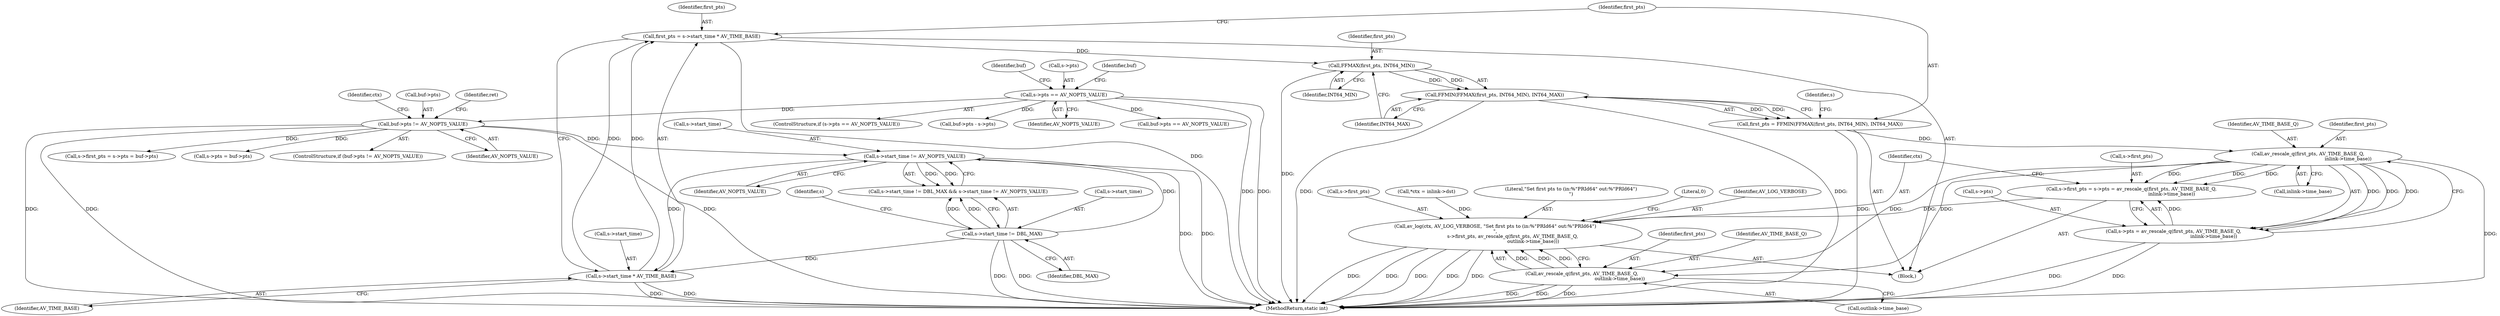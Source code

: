 digraph "0_FFmpeg_cdd5df8189ff1537f7abe8defe971f80602cc2d2@integer" {
"1000178" [label="(Call,first_pts = s->start_time * AV_TIME_BASE)"];
"1000180" [label="(Call,s->start_time * AV_TIME_BASE)"];
"1000171" [label="(Call,s->start_time != AV_NOPTS_VALUE)"];
"1000166" [label="(Call,s->start_time != DBL_MAX)"];
"1000145" [label="(Call,buf->pts != AV_NOPTS_VALUE)"];
"1000138" [label="(Call,s->pts == AV_NOPTS_VALUE)"];
"1000188" [label="(Call,FFMAX(first_pts, INT64_MIN))"];
"1000187" [label="(Call,FFMIN(FFMAX(first_pts, INT64_MIN), INT64_MAX))"];
"1000185" [label="(Call,first_pts = FFMIN(FFMAX(first_pts, INT64_MIN), INT64_MAX))"];
"1000200" [label="(Call,av_rescale_q(first_pts, AV_TIME_BASE_Q,\n                                                     inlink->time_base))"];
"1000192" [label="(Call,s->first_pts = s->pts = av_rescale_q(first_pts, AV_TIME_BASE_Q,\n                                                     inlink->time_base))"];
"1000206" [label="(Call,av_log(ctx, AV_LOG_VERBOSE, \"Set first pts to (in:%\"PRId64\" out:%\"PRId64\")\n\",\n                       s->first_pts, av_rescale_q(first_pts, AV_TIME_BASE_Q,\n                                                  outlink->time_base)))"];
"1000196" [label="(Call,s->pts = av_rescale_q(first_pts, AV_TIME_BASE_Q,\n                                                     inlink->time_base))"];
"1000213" [label="(Call,av_rescale_q(first_pts, AV_TIME_BASE_Q,\n                                                  outlink->time_base))"];
"1000137" [label="(ControlStructure,if (s->pts == AV_NOPTS_VALUE))"];
"1000171" [label="(Call,s->start_time != AV_NOPTS_VALUE)"];
"1000149" [label="(Identifier,AV_NOPTS_VALUE)"];
"1000176" [label="(Block,)"];
"1000214" [label="(Identifier,first_pts)"];
"1000201" [label="(Identifier,first_pts)"];
"1000147" [label="(Identifier,buf)"];
"1000146" [label="(Call,buf->pts)"];
"1000167" [label="(Call,s->start_time)"];
"1000202" [label="(Identifier,AV_TIME_BASE_Q)"];
"1000193" [label="(Call,s->first_pts)"];
"1000213" [label="(Call,av_rescale_q(first_pts, AV_TIME_BASE_Q,\n                                                  outlink->time_base))"];
"1000184" [label="(Identifier,AV_TIME_BASE)"];
"1000208" [label="(Identifier,AV_LOG_VERBOSE)"];
"1000165" [label="(Call,s->start_time != DBL_MAX && s->start_time != AV_NOPTS_VALUE)"];
"1000197" [label="(Call,s->pts)"];
"1000180" [label="(Call,s->start_time * AV_TIME_BASE)"];
"1000152" [label="(Identifier,ret)"];
"1000189" [label="(Identifier,first_pts)"];
"1000175" [label="(Identifier,AV_NOPTS_VALUE)"];
"1000192" [label="(Call,s->first_pts = s->pts = av_rescale_q(first_pts, AV_TIME_BASE_Q,\n                                                     inlink->time_base))"];
"1000178" [label="(Call,first_pts = s->start_time * AV_TIME_BASE)"];
"1000194" [label="(Identifier,s)"];
"1000210" [label="(Call,s->first_pts)"];
"1000139" [label="(Call,s->pts)"];
"1000216" [label="(Call,outlink->time_base)"];
"1000270" [label="(Call,buf->pts - s->pts)"];
"1000170" [label="(Identifier,DBL_MAX)"];
"1000186" [label="(Identifier,first_pts)"];
"1000190" [label="(Identifier,INT64_MIN)"];
"1000249" [label="(Call,buf->pts == AV_NOPTS_VALUE)"];
"1000191" [label="(Identifier,INT64_MAX)"];
"1000166" [label="(Call,s->start_time != DBL_MAX)"];
"1000188" [label="(Call,FFMAX(first_pts, INT64_MIN))"];
"1000477" [label="(MethodReturn,static int)"];
"1000221" [label="(Call,s->first_pts = s->pts = buf->pts)"];
"1000187" [label="(Call,FFMIN(FFMAX(first_pts, INT64_MIN), INT64_MAX))"];
"1000200" [label="(Call,av_rescale_q(first_pts, AV_TIME_BASE_Q,\n                                                     inlink->time_base))"];
"1000173" [label="(Identifier,s)"];
"1000179" [label="(Identifier,first_pts)"];
"1000138" [label="(Call,s->pts == AV_NOPTS_VALUE)"];
"1000111" [label="(Call,*ctx = inlink->dst)"];
"1000209" [label="(Literal,\"Set first pts to (in:%\"PRId64\" out:%\"PRId64\")\n\")"];
"1000225" [label="(Call,s->pts = buf->pts)"];
"1000246" [label="(Literal,0)"];
"1000145" [label="(Call,buf->pts != AV_NOPTS_VALUE)"];
"1000206" [label="(Call,av_log(ctx, AV_LOG_VERBOSE, \"Set first pts to (in:%\"PRId64\" out:%\"PRId64\")\n\",\n                       s->first_pts, av_rescale_q(first_pts, AV_TIME_BASE_Q,\n                                                  outlink->time_base)))"];
"1000172" [label="(Call,s->start_time)"];
"1000215" [label="(Identifier,AV_TIME_BASE_Q)"];
"1000142" [label="(Identifier,AV_NOPTS_VALUE)"];
"1000203" [label="(Call,inlink->time_base)"];
"1000235" [label="(Identifier,ctx)"];
"1000251" [label="(Identifier,buf)"];
"1000196" [label="(Call,s->pts = av_rescale_q(first_pts, AV_TIME_BASE_Q,\n                                                     inlink->time_base))"];
"1000181" [label="(Call,s->start_time)"];
"1000207" [label="(Identifier,ctx)"];
"1000185" [label="(Call,first_pts = FFMIN(FFMAX(first_pts, INT64_MIN), INT64_MAX))"];
"1000144" [label="(ControlStructure,if (buf->pts != AV_NOPTS_VALUE))"];
"1000178" -> "1000176"  [label="AST: "];
"1000178" -> "1000180"  [label="CFG: "];
"1000179" -> "1000178"  [label="AST: "];
"1000180" -> "1000178"  [label="AST: "];
"1000186" -> "1000178"  [label="CFG: "];
"1000178" -> "1000477"  [label="DDG: "];
"1000180" -> "1000178"  [label="DDG: "];
"1000180" -> "1000178"  [label="DDG: "];
"1000178" -> "1000188"  [label="DDG: "];
"1000180" -> "1000184"  [label="CFG: "];
"1000181" -> "1000180"  [label="AST: "];
"1000184" -> "1000180"  [label="AST: "];
"1000180" -> "1000477"  [label="DDG: "];
"1000180" -> "1000477"  [label="DDG: "];
"1000171" -> "1000180"  [label="DDG: "];
"1000166" -> "1000180"  [label="DDG: "];
"1000171" -> "1000165"  [label="AST: "];
"1000171" -> "1000175"  [label="CFG: "];
"1000172" -> "1000171"  [label="AST: "];
"1000175" -> "1000171"  [label="AST: "];
"1000165" -> "1000171"  [label="CFG: "];
"1000171" -> "1000477"  [label="DDG: "];
"1000171" -> "1000477"  [label="DDG: "];
"1000171" -> "1000165"  [label="DDG: "];
"1000171" -> "1000165"  [label="DDG: "];
"1000166" -> "1000171"  [label="DDG: "];
"1000145" -> "1000171"  [label="DDG: "];
"1000166" -> "1000165"  [label="AST: "];
"1000166" -> "1000170"  [label="CFG: "];
"1000167" -> "1000166"  [label="AST: "];
"1000170" -> "1000166"  [label="AST: "];
"1000173" -> "1000166"  [label="CFG: "];
"1000165" -> "1000166"  [label="CFG: "];
"1000166" -> "1000477"  [label="DDG: "];
"1000166" -> "1000477"  [label="DDG: "];
"1000166" -> "1000165"  [label="DDG: "];
"1000166" -> "1000165"  [label="DDG: "];
"1000145" -> "1000144"  [label="AST: "];
"1000145" -> "1000149"  [label="CFG: "];
"1000146" -> "1000145"  [label="AST: "];
"1000149" -> "1000145"  [label="AST: "];
"1000152" -> "1000145"  [label="CFG: "];
"1000235" -> "1000145"  [label="CFG: "];
"1000145" -> "1000477"  [label="DDG: "];
"1000145" -> "1000477"  [label="DDG: "];
"1000145" -> "1000477"  [label="DDG: "];
"1000138" -> "1000145"  [label="DDG: "];
"1000145" -> "1000221"  [label="DDG: "];
"1000145" -> "1000225"  [label="DDG: "];
"1000138" -> "1000137"  [label="AST: "];
"1000138" -> "1000142"  [label="CFG: "];
"1000139" -> "1000138"  [label="AST: "];
"1000142" -> "1000138"  [label="AST: "];
"1000147" -> "1000138"  [label="CFG: "];
"1000251" -> "1000138"  [label="CFG: "];
"1000138" -> "1000477"  [label="DDG: "];
"1000138" -> "1000477"  [label="DDG: "];
"1000138" -> "1000249"  [label="DDG: "];
"1000138" -> "1000270"  [label="DDG: "];
"1000188" -> "1000187"  [label="AST: "];
"1000188" -> "1000190"  [label="CFG: "];
"1000189" -> "1000188"  [label="AST: "];
"1000190" -> "1000188"  [label="AST: "];
"1000191" -> "1000188"  [label="CFG: "];
"1000188" -> "1000477"  [label="DDG: "];
"1000188" -> "1000187"  [label="DDG: "];
"1000188" -> "1000187"  [label="DDG: "];
"1000187" -> "1000185"  [label="AST: "];
"1000187" -> "1000191"  [label="CFG: "];
"1000191" -> "1000187"  [label="AST: "];
"1000185" -> "1000187"  [label="CFG: "];
"1000187" -> "1000477"  [label="DDG: "];
"1000187" -> "1000477"  [label="DDG: "];
"1000187" -> "1000185"  [label="DDG: "];
"1000187" -> "1000185"  [label="DDG: "];
"1000185" -> "1000176"  [label="AST: "];
"1000186" -> "1000185"  [label="AST: "];
"1000194" -> "1000185"  [label="CFG: "];
"1000185" -> "1000477"  [label="DDG: "];
"1000185" -> "1000200"  [label="DDG: "];
"1000200" -> "1000196"  [label="AST: "];
"1000200" -> "1000203"  [label="CFG: "];
"1000201" -> "1000200"  [label="AST: "];
"1000202" -> "1000200"  [label="AST: "];
"1000203" -> "1000200"  [label="AST: "];
"1000196" -> "1000200"  [label="CFG: "];
"1000200" -> "1000477"  [label="DDG: "];
"1000200" -> "1000192"  [label="DDG: "];
"1000200" -> "1000192"  [label="DDG: "];
"1000200" -> "1000192"  [label="DDG: "];
"1000200" -> "1000196"  [label="DDG: "];
"1000200" -> "1000196"  [label="DDG: "];
"1000200" -> "1000196"  [label="DDG: "];
"1000200" -> "1000213"  [label="DDG: "];
"1000200" -> "1000213"  [label="DDG: "];
"1000192" -> "1000176"  [label="AST: "];
"1000192" -> "1000196"  [label="CFG: "];
"1000193" -> "1000192"  [label="AST: "];
"1000196" -> "1000192"  [label="AST: "];
"1000207" -> "1000192"  [label="CFG: "];
"1000196" -> "1000192"  [label="DDG: "];
"1000192" -> "1000206"  [label="DDG: "];
"1000206" -> "1000176"  [label="AST: "];
"1000206" -> "1000213"  [label="CFG: "];
"1000207" -> "1000206"  [label="AST: "];
"1000208" -> "1000206"  [label="AST: "];
"1000209" -> "1000206"  [label="AST: "];
"1000210" -> "1000206"  [label="AST: "];
"1000213" -> "1000206"  [label="AST: "];
"1000246" -> "1000206"  [label="CFG: "];
"1000206" -> "1000477"  [label="DDG: "];
"1000206" -> "1000477"  [label="DDG: "];
"1000206" -> "1000477"  [label="DDG: "];
"1000206" -> "1000477"  [label="DDG: "];
"1000206" -> "1000477"  [label="DDG: "];
"1000111" -> "1000206"  [label="DDG: "];
"1000213" -> "1000206"  [label="DDG: "];
"1000213" -> "1000206"  [label="DDG: "];
"1000213" -> "1000206"  [label="DDG: "];
"1000197" -> "1000196"  [label="AST: "];
"1000196" -> "1000477"  [label="DDG: "];
"1000196" -> "1000477"  [label="DDG: "];
"1000213" -> "1000216"  [label="CFG: "];
"1000214" -> "1000213"  [label="AST: "];
"1000215" -> "1000213"  [label="AST: "];
"1000216" -> "1000213"  [label="AST: "];
"1000213" -> "1000477"  [label="DDG: "];
"1000213" -> "1000477"  [label="DDG: "];
"1000213" -> "1000477"  [label="DDG: "];
}
